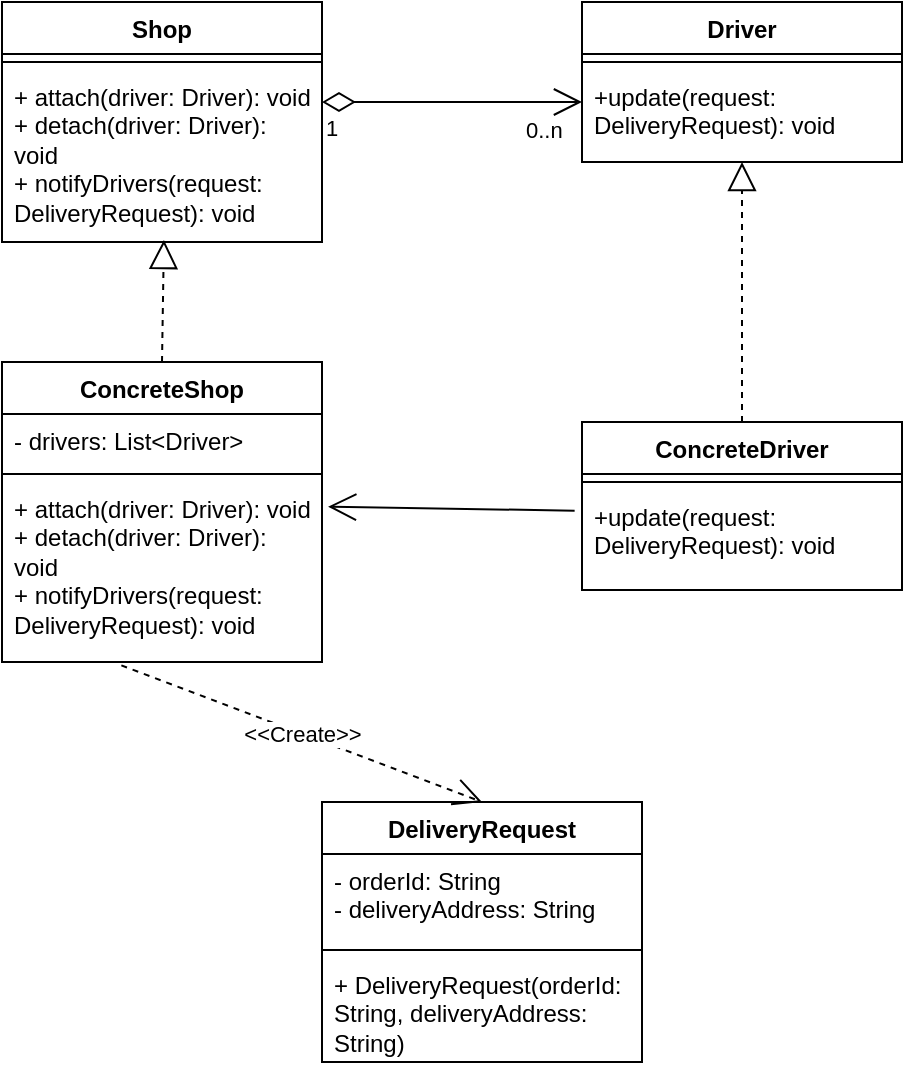 <mxfile version="23.1.2" type="device">
  <diagram id="C5RBs43oDa-KdzZeNtuy" name="Page-1">
    <mxGraphModel dx="1221" dy="725" grid="1" gridSize="10" guides="1" tooltips="1" connect="1" arrows="1" fold="1" page="1" pageScale="1" pageWidth="827" pageHeight="1169" math="0" shadow="0">
      <root>
        <mxCell id="WIyWlLk6GJQsqaUBKTNV-0" />
        <mxCell id="WIyWlLk6GJQsqaUBKTNV-1" parent="WIyWlLk6GJQsqaUBKTNV-0" />
        <mxCell id="JPvhTdH5hAQTj4PNYKZ5-0" value="Shop" style="swimlane;fontStyle=1;align=center;verticalAlign=top;childLayout=stackLayout;horizontal=1;startSize=26;horizontalStack=0;resizeParent=1;resizeParentMax=0;resizeLast=0;collapsible=1;marginBottom=0;whiteSpace=wrap;html=1;" vertex="1" parent="WIyWlLk6GJQsqaUBKTNV-1">
          <mxGeometry x="160" y="80" width="160" height="120" as="geometry" />
        </mxCell>
        <mxCell id="JPvhTdH5hAQTj4PNYKZ5-2" value="" style="line;strokeWidth=1;fillColor=none;align=left;verticalAlign=middle;spacingTop=-1;spacingLeft=3;spacingRight=3;rotatable=0;labelPosition=right;points=[];portConstraint=eastwest;strokeColor=inherit;" vertex="1" parent="JPvhTdH5hAQTj4PNYKZ5-0">
          <mxGeometry y="26" width="160" height="8" as="geometry" />
        </mxCell>
        <mxCell id="JPvhTdH5hAQTj4PNYKZ5-3" value="+ attach(driver: Driver): void&lt;br&gt;+ detach(driver: Driver): void&lt;br&gt;+ notifyDrivers(request: DeliveryRequest): void" style="text;strokeColor=none;fillColor=none;align=left;verticalAlign=top;spacingLeft=4;spacingRight=4;overflow=hidden;rotatable=0;points=[[0,0.5],[1,0.5]];portConstraint=eastwest;whiteSpace=wrap;html=1;" vertex="1" parent="JPvhTdH5hAQTj4PNYKZ5-0">
          <mxGeometry y="34" width="160" height="86" as="geometry" />
        </mxCell>
        <mxCell id="JPvhTdH5hAQTj4PNYKZ5-4" value="Driver" style="swimlane;fontStyle=1;align=center;verticalAlign=top;childLayout=stackLayout;horizontal=1;startSize=26;horizontalStack=0;resizeParent=1;resizeParentMax=0;resizeLast=0;collapsible=1;marginBottom=0;whiteSpace=wrap;html=1;" vertex="1" parent="WIyWlLk6GJQsqaUBKTNV-1">
          <mxGeometry x="450" y="80" width="160" height="80" as="geometry" />
        </mxCell>
        <mxCell id="JPvhTdH5hAQTj4PNYKZ5-5" value="" style="line;strokeWidth=1;fillColor=none;align=left;verticalAlign=middle;spacingTop=-1;spacingLeft=3;spacingRight=3;rotatable=0;labelPosition=right;points=[];portConstraint=eastwest;strokeColor=inherit;" vertex="1" parent="JPvhTdH5hAQTj4PNYKZ5-4">
          <mxGeometry y="26" width="160" height="8" as="geometry" />
        </mxCell>
        <mxCell id="JPvhTdH5hAQTj4PNYKZ5-6" value="+update(request: DeliveryRequest): void" style="text;strokeColor=none;fillColor=none;align=left;verticalAlign=top;spacingLeft=4;spacingRight=4;overflow=hidden;rotatable=0;points=[[0,0.5],[1,0.5]];portConstraint=eastwest;whiteSpace=wrap;html=1;" vertex="1" parent="JPvhTdH5hAQTj4PNYKZ5-4">
          <mxGeometry y="34" width="160" height="46" as="geometry" />
        </mxCell>
        <mxCell id="JPvhTdH5hAQTj4PNYKZ5-7" value="ConcreteShop" style="swimlane;fontStyle=1;align=center;verticalAlign=top;childLayout=stackLayout;horizontal=1;startSize=26;horizontalStack=0;resizeParent=1;resizeParentMax=0;resizeLast=0;collapsible=1;marginBottom=0;whiteSpace=wrap;html=1;" vertex="1" parent="WIyWlLk6GJQsqaUBKTNV-1">
          <mxGeometry x="160" y="260" width="160" height="150" as="geometry" />
        </mxCell>
        <mxCell id="JPvhTdH5hAQTj4PNYKZ5-8" value="- drivers: List&amp;lt;Driver&amp;gt;" style="text;strokeColor=none;fillColor=none;align=left;verticalAlign=top;spacingLeft=4;spacingRight=4;overflow=hidden;rotatable=0;points=[[0,0.5],[1,0.5]];portConstraint=eastwest;whiteSpace=wrap;html=1;" vertex="1" parent="JPvhTdH5hAQTj4PNYKZ5-7">
          <mxGeometry y="26" width="160" height="26" as="geometry" />
        </mxCell>
        <mxCell id="JPvhTdH5hAQTj4PNYKZ5-9" value="" style="line;strokeWidth=1;fillColor=none;align=left;verticalAlign=middle;spacingTop=-1;spacingLeft=3;spacingRight=3;rotatable=0;labelPosition=right;points=[];portConstraint=eastwest;strokeColor=inherit;" vertex="1" parent="JPvhTdH5hAQTj4PNYKZ5-7">
          <mxGeometry y="52" width="160" height="8" as="geometry" />
        </mxCell>
        <mxCell id="JPvhTdH5hAQTj4PNYKZ5-10" value="+ attach(driver: Driver): void&lt;br style=&quot;border-color: var(--border-color);&quot;&gt;+ detach(driver: Driver): void&lt;br style=&quot;border-color: var(--border-color);&quot;&gt;+ notifyDrivers(request: DeliveryRequest): void" style="text;strokeColor=none;fillColor=none;align=left;verticalAlign=top;spacingLeft=4;spacingRight=4;overflow=hidden;rotatable=0;points=[[0,0.5],[1,0.5]];portConstraint=eastwest;whiteSpace=wrap;html=1;" vertex="1" parent="JPvhTdH5hAQTj4PNYKZ5-7">
          <mxGeometry y="60" width="160" height="90" as="geometry" />
        </mxCell>
        <mxCell id="JPvhTdH5hAQTj4PNYKZ5-11" value="ConcreteDriver" style="swimlane;fontStyle=1;align=center;verticalAlign=top;childLayout=stackLayout;horizontal=1;startSize=26;horizontalStack=0;resizeParent=1;resizeParentMax=0;resizeLast=0;collapsible=1;marginBottom=0;whiteSpace=wrap;html=1;" vertex="1" parent="WIyWlLk6GJQsqaUBKTNV-1">
          <mxGeometry x="450" y="290" width="160" height="84" as="geometry" />
        </mxCell>
        <mxCell id="JPvhTdH5hAQTj4PNYKZ5-13" value="" style="line;strokeWidth=1;fillColor=none;align=left;verticalAlign=middle;spacingTop=-1;spacingLeft=3;spacingRight=3;rotatable=0;labelPosition=right;points=[];portConstraint=eastwest;strokeColor=inherit;" vertex="1" parent="JPvhTdH5hAQTj4PNYKZ5-11">
          <mxGeometry y="26" width="160" height="8" as="geometry" />
        </mxCell>
        <mxCell id="JPvhTdH5hAQTj4PNYKZ5-14" value="+update(request: DeliveryRequest): void" style="text;strokeColor=none;fillColor=none;align=left;verticalAlign=top;spacingLeft=4;spacingRight=4;overflow=hidden;rotatable=0;points=[[0,0.5],[1,0.5]];portConstraint=eastwest;whiteSpace=wrap;html=1;" vertex="1" parent="JPvhTdH5hAQTj4PNYKZ5-11">
          <mxGeometry y="34" width="160" height="50" as="geometry" />
        </mxCell>
        <mxCell id="JPvhTdH5hAQTj4PNYKZ5-15" value="" style="endArrow=block;dashed=1;endFill=0;endSize=12;html=1;rounded=0;entryX=0.506;entryY=0.988;entryDx=0;entryDy=0;entryPerimeter=0;exitX=0.5;exitY=0;exitDx=0;exitDy=0;" edge="1" parent="WIyWlLk6GJQsqaUBKTNV-1" source="JPvhTdH5hAQTj4PNYKZ5-7" target="JPvhTdH5hAQTj4PNYKZ5-3">
          <mxGeometry width="160" relative="1" as="geometry">
            <mxPoint x="240" y="250" as="sourcePoint" />
            <mxPoint x="240" y="210" as="targetPoint" />
          </mxGeometry>
        </mxCell>
        <mxCell id="JPvhTdH5hAQTj4PNYKZ5-17" value="" style="endArrow=block;dashed=1;endFill=0;endSize=12;html=1;rounded=0;exitX=0.5;exitY=0;exitDx=0;exitDy=0;" edge="1" parent="WIyWlLk6GJQsqaUBKTNV-1" source="JPvhTdH5hAQTj4PNYKZ5-11">
          <mxGeometry width="160" relative="1" as="geometry">
            <mxPoint x="529.5" y="261" as="sourcePoint" />
            <mxPoint x="530" y="160" as="targetPoint" />
          </mxGeometry>
        </mxCell>
        <mxCell id="JPvhTdH5hAQTj4PNYKZ5-18" value="" style="endArrow=open;endFill=1;endSize=12;html=1;rounded=0;entryX=1.019;entryY=0.137;entryDx=0;entryDy=0;entryPerimeter=0;exitX=-0.023;exitY=0.207;exitDx=0;exitDy=0;exitPerimeter=0;" edge="1" parent="WIyWlLk6GJQsqaUBKTNV-1" source="JPvhTdH5hAQTj4PNYKZ5-14" target="JPvhTdH5hAQTj4PNYKZ5-10">
          <mxGeometry width="160" relative="1" as="geometry">
            <mxPoint x="370" y="400" as="sourcePoint" />
            <mxPoint x="530" y="400" as="targetPoint" />
          </mxGeometry>
        </mxCell>
        <mxCell id="JPvhTdH5hAQTj4PNYKZ5-24" value="" style="endArrow=open;html=1;endSize=12;startArrow=diamondThin;startSize=14;startFill=0;edgeStyle=orthogonalEdgeStyle;rounded=0;" edge="1" parent="WIyWlLk6GJQsqaUBKTNV-1">
          <mxGeometry relative="1" as="geometry">
            <mxPoint x="320" y="130" as="sourcePoint" />
            <mxPoint x="450" y="130" as="targetPoint" />
          </mxGeometry>
        </mxCell>
        <mxCell id="JPvhTdH5hAQTj4PNYKZ5-25" value="1" style="edgeLabel;resizable=0;html=1;align=left;verticalAlign=top;" connectable="0" vertex="1" parent="JPvhTdH5hAQTj4PNYKZ5-24">
          <mxGeometry x="-1" relative="1" as="geometry" />
        </mxCell>
        <mxCell id="JPvhTdH5hAQTj4PNYKZ5-28" value="&lt;span style=&quot;color: rgb(0, 0, 0); font-family: Helvetica; font-size: 11px; font-style: normal; font-variant-ligatures: normal; font-variant-caps: normal; font-weight: 400; letter-spacing: normal; orphans: 2; text-align: left; text-indent: 0px; text-transform: none; widows: 2; word-spacing: 0px; -webkit-text-stroke-width: 0px; background-color: rgb(255, 255, 255); text-decoration-thickness: initial; text-decoration-style: initial; text-decoration-color: initial; float: none; display: inline !important;&quot;&gt;0..n&lt;/span&gt;" style="text;whiteSpace=wrap;html=1;" vertex="1" parent="WIyWlLk6GJQsqaUBKTNV-1">
          <mxGeometry x="420" y="130" width="20" height="20" as="geometry" />
        </mxCell>
        <mxCell id="JPvhTdH5hAQTj4PNYKZ5-33" value="DeliveryRequest" style="swimlane;fontStyle=1;align=center;verticalAlign=top;childLayout=stackLayout;horizontal=1;startSize=26;horizontalStack=0;resizeParent=1;resizeParentMax=0;resizeLast=0;collapsible=1;marginBottom=0;whiteSpace=wrap;html=1;" vertex="1" parent="WIyWlLk6GJQsqaUBKTNV-1">
          <mxGeometry x="320" y="480" width="160" height="130" as="geometry" />
        </mxCell>
        <mxCell id="JPvhTdH5hAQTj4PNYKZ5-34" value="- orderId: String&lt;br&gt;- deliveryAddress: String" style="text;strokeColor=none;fillColor=none;align=left;verticalAlign=top;spacingLeft=4;spacingRight=4;overflow=hidden;rotatable=0;points=[[0,0.5],[1,0.5]];portConstraint=eastwest;whiteSpace=wrap;html=1;" vertex="1" parent="JPvhTdH5hAQTj4PNYKZ5-33">
          <mxGeometry y="26" width="160" height="44" as="geometry" />
        </mxCell>
        <mxCell id="JPvhTdH5hAQTj4PNYKZ5-35" value="" style="line;strokeWidth=1;fillColor=none;align=left;verticalAlign=middle;spacingTop=-1;spacingLeft=3;spacingRight=3;rotatable=0;labelPosition=right;points=[];portConstraint=eastwest;strokeColor=inherit;" vertex="1" parent="JPvhTdH5hAQTj4PNYKZ5-33">
          <mxGeometry y="70" width="160" height="8" as="geometry" />
        </mxCell>
        <mxCell id="JPvhTdH5hAQTj4PNYKZ5-36" value="+ DeliveryRequest(orderId: String, deliveryAddress: String)" style="text;strokeColor=none;fillColor=none;align=left;verticalAlign=top;spacingLeft=4;spacingRight=4;overflow=hidden;rotatable=0;points=[[0,0.5],[1,0.5]];portConstraint=eastwest;whiteSpace=wrap;html=1;" vertex="1" parent="JPvhTdH5hAQTj4PNYKZ5-33">
          <mxGeometry y="78" width="160" height="52" as="geometry" />
        </mxCell>
        <mxCell id="JPvhTdH5hAQTj4PNYKZ5-37" value="&amp;lt;&amp;lt;Create&amp;gt;&amp;gt;" style="endArrow=open;endSize=12;dashed=1;html=1;rounded=0;exitX=0.373;exitY=1.019;exitDx=0;exitDy=0;exitPerimeter=0;entryX=0.5;entryY=0;entryDx=0;entryDy=0;" edge="1" parent="WIyWlLk6GJQsqaUBKTNV-1" source="JPvhTdH5hAQTj4PNYKZ5-10" target="JPvhTdH5hAQTj4PNYKZ5-33">
          <mxGeometry width="160" relative="1" as="geometry">
            <mxPoint x="220" y="440" as="sourcePoint" />
            <mxPoint x="380" y="440" as="targetPoint" />
          </mxGeometry>
        </mxCell>
      </root>
    </mxGraphModel>
  </diagram>
</mxfile>
